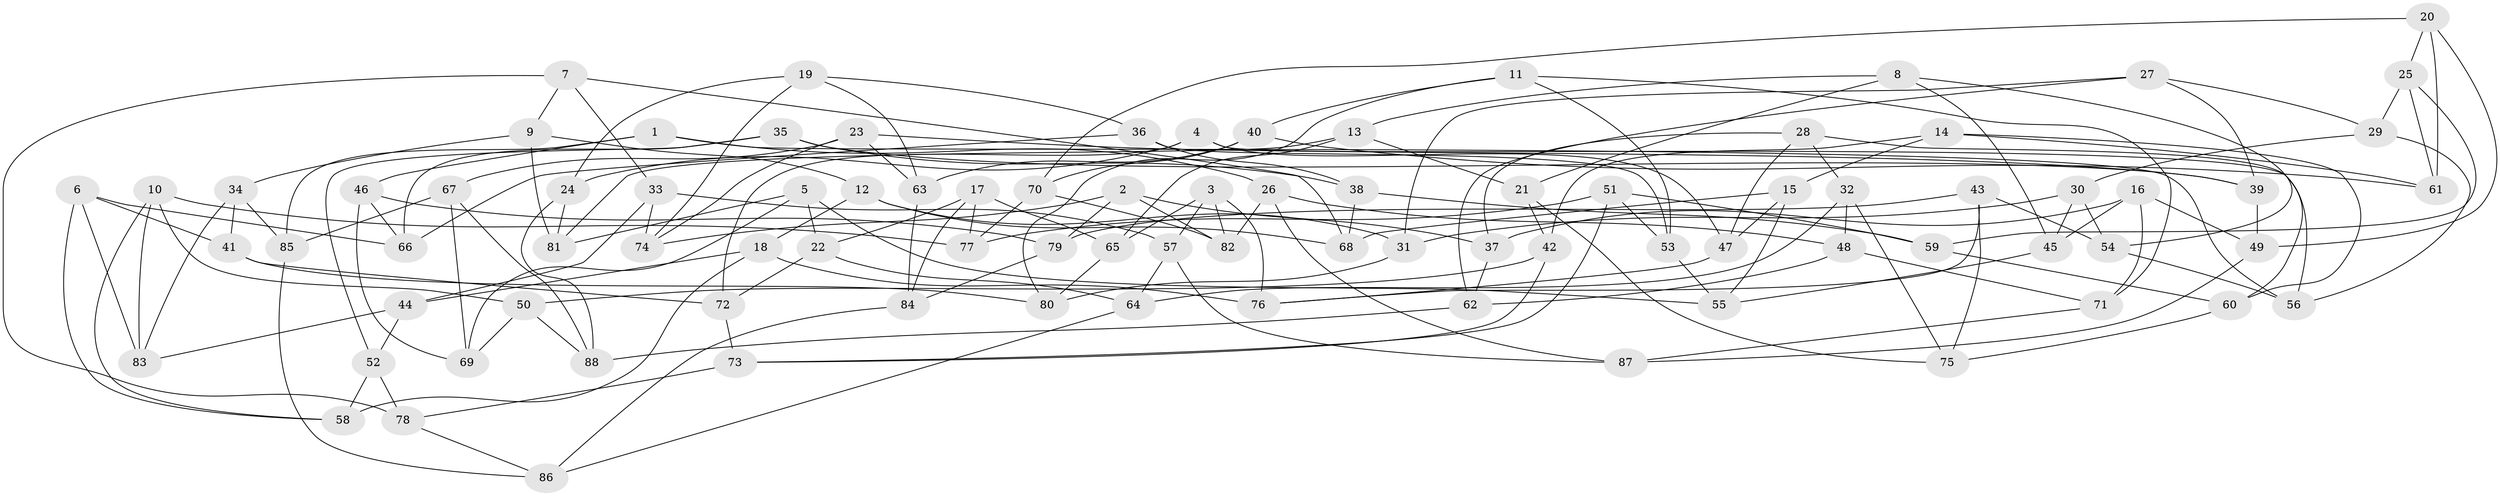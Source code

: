 // Generated by graph-tools (version 1.1) at 2025/38/03/09/25 02:38:04]
// undirected, 88 vertices, 176 edges
graph export_dot {
graph [start="1"]
  node [color=gray90,style=filled];
  1;
  2;
  3;
  4;
  5;
  6;
  7;
  8;
  9;
  10;
  11;
  12;
  13;
  14;
  15;
  16;
  17;
  18;
  19;
  20;
  21;
  22;
  23;
  24;
  25;
  26;
  27;
  28;
  29;
  30;
  31;
  32;
  33;
  34;
  35;
  36;
  37;
  38;
  39;
  40;
  41;
  42;
  43;
  44;
  45;
  46;
  47;
  48;
  49;
  50;
  51;
  52;
  53;
  54;
  55;
  56;
  57;
  58;
  59;
  60;
  61;
  62;
  63;
  64;
  65;
  66;
  67;
  68;
  69;
  70;
  71;
  72;
  73;
  74;
  75;
  76;
  77;
  78;
  79;
  80;
  81;
  82;
  83;
  84;
  85;
  86;
  87;
  88;
  1 -- 46;
  1 -- 26;
  1 -- 56;
  1 -- 85;
  2 -- 82;
  2 -- 79;
  2 -- 74;
  2 -- 37;
  3 -- 76;
  3 -- 82;
  3 -- 65;
  3 -- 57;
  4 -- 56;
  4 -- 72;
  4 -- 24;
  4 -- 47;
  5 -- 81;
  5 -- 69;
  5 -- 55;
  5 -- 22;
  6 -- 58;
  6 -- 83;
  6 -- 66;
  6 -- 41;
  7 -- 33;
  7 -- 9;
  7 -- 68;
  7 -- 78;
  8 -- 21;
  8 -- 54;
  8 -- 13;
  8 -- 45;
  9 -- 12;
  9 -- 34;
  9 -- 81;
  10 -- 58;
  10 -- 77;
  10 -- 50;
  10 -- 83;
  11 -- 40;
  11 -- 53;
  11 -- 71;
  11 -- 80;
  12 -- 68;
  12 -- 18;
  12 -- 31;
  13 -- 81;
  13 -- 65;
  13 -- 21;
  14 -- 61;
  14 -- 15;
  14 -- 60;
  14 -- 42;
  15 -- 55;
  15 -- 68;
  15 -- 47;
  16 -- 49;
  16 -- 71;
  16 -- 37;
  16 -- 45;
  17 -- 84;
  17 -- 65;
  17 -- 77;
  17 -- 22;
  18 -- 58;
  18 -- 44;
  18 -- 76;
  19 -- 24;
  19 -- 36;
  19 -- 74;
  19 -- 63;
  20 -- 49;
  20 -- 61;
  20 -- 70;
  20 -- 25;
  21 -- 42;
  21 -- 75;
  22 -- 64;
  22 -- 72;
  23 -- 74;
  23 -- 39;
  23 -- 63;
  23 -- 67;
  24 -- 88;
  24 -- 81;
  25 -- 61;
  25 -- 59;
  25 -- 29;
  26 -- 87;
  26 -- 48;
  26 -- 82;
  27 -- 39;
  27 -- 62;
  27 -- 29;
  27 -- 31;
  28 -- 37;
  28 -- 60;
  28 -- 47;
  28 -- 32;
  29 -- 30;
  29 -- 56;
  30 -- 31;
  30 -- 54;
  30 -- 45;
  31 -- 80;
  32 -- 48;
  32 -- 64;
  32 -- 75;
  33 -- 57;
  33 -- 44;
  33 -- 74;
  34 -- 41;
  34 -- 85;
  34 -- 83;
  35 -- 39;
  35 -- 38;
  35 -- 52;
  35 -- 66;
  36 -- 66;
  36 -- 53;
  36 -- 38;
  37 -- 62;
  38 -- 68;
  38 -- 59;
  39 -- 49;
  40 -- 61;
  40 -- 63;
  40 -- 70;
  41 -- 80;
  41 -- 72;
  42 -- 73;
  42 -- 50;
  43 -- 79;
  43 -- 76;
  43 -- 75;
  43 -- 54;
  44 -- 52;
  44 -- 83;
  45 -- 55;
  46 -- 69;
  46 -- 79;
  46 -- 66;
  47 -- 76;
  48 -- 71;
  48 -- 62;
  49 -- 87;
  50 -- 69;
  50 -- 88;
  51 -- 73;
  51 -- 53;
  51 -- 77;
  51 -- 59;
  52 -- 58;
  52 -- 78;
  53 -- 55;
  54 -- 56;
  57 -- 64;
  57 -- 87;
  59 -- 60;
  60 -- 75;
  62 -- 88;
  63 -- 84;
  64 -- 86;
  65 -- 80;
  67 -- 69;
  67 -- 85;
  67 -- 88;
  70 -- 77;
  70 -- 82;
  71 -- 87;
  72 -- 73;
  73 -- 78;
  78 -- 86;
  79 -- 84;
  84 -- 86;
  85 -- 86;
}
